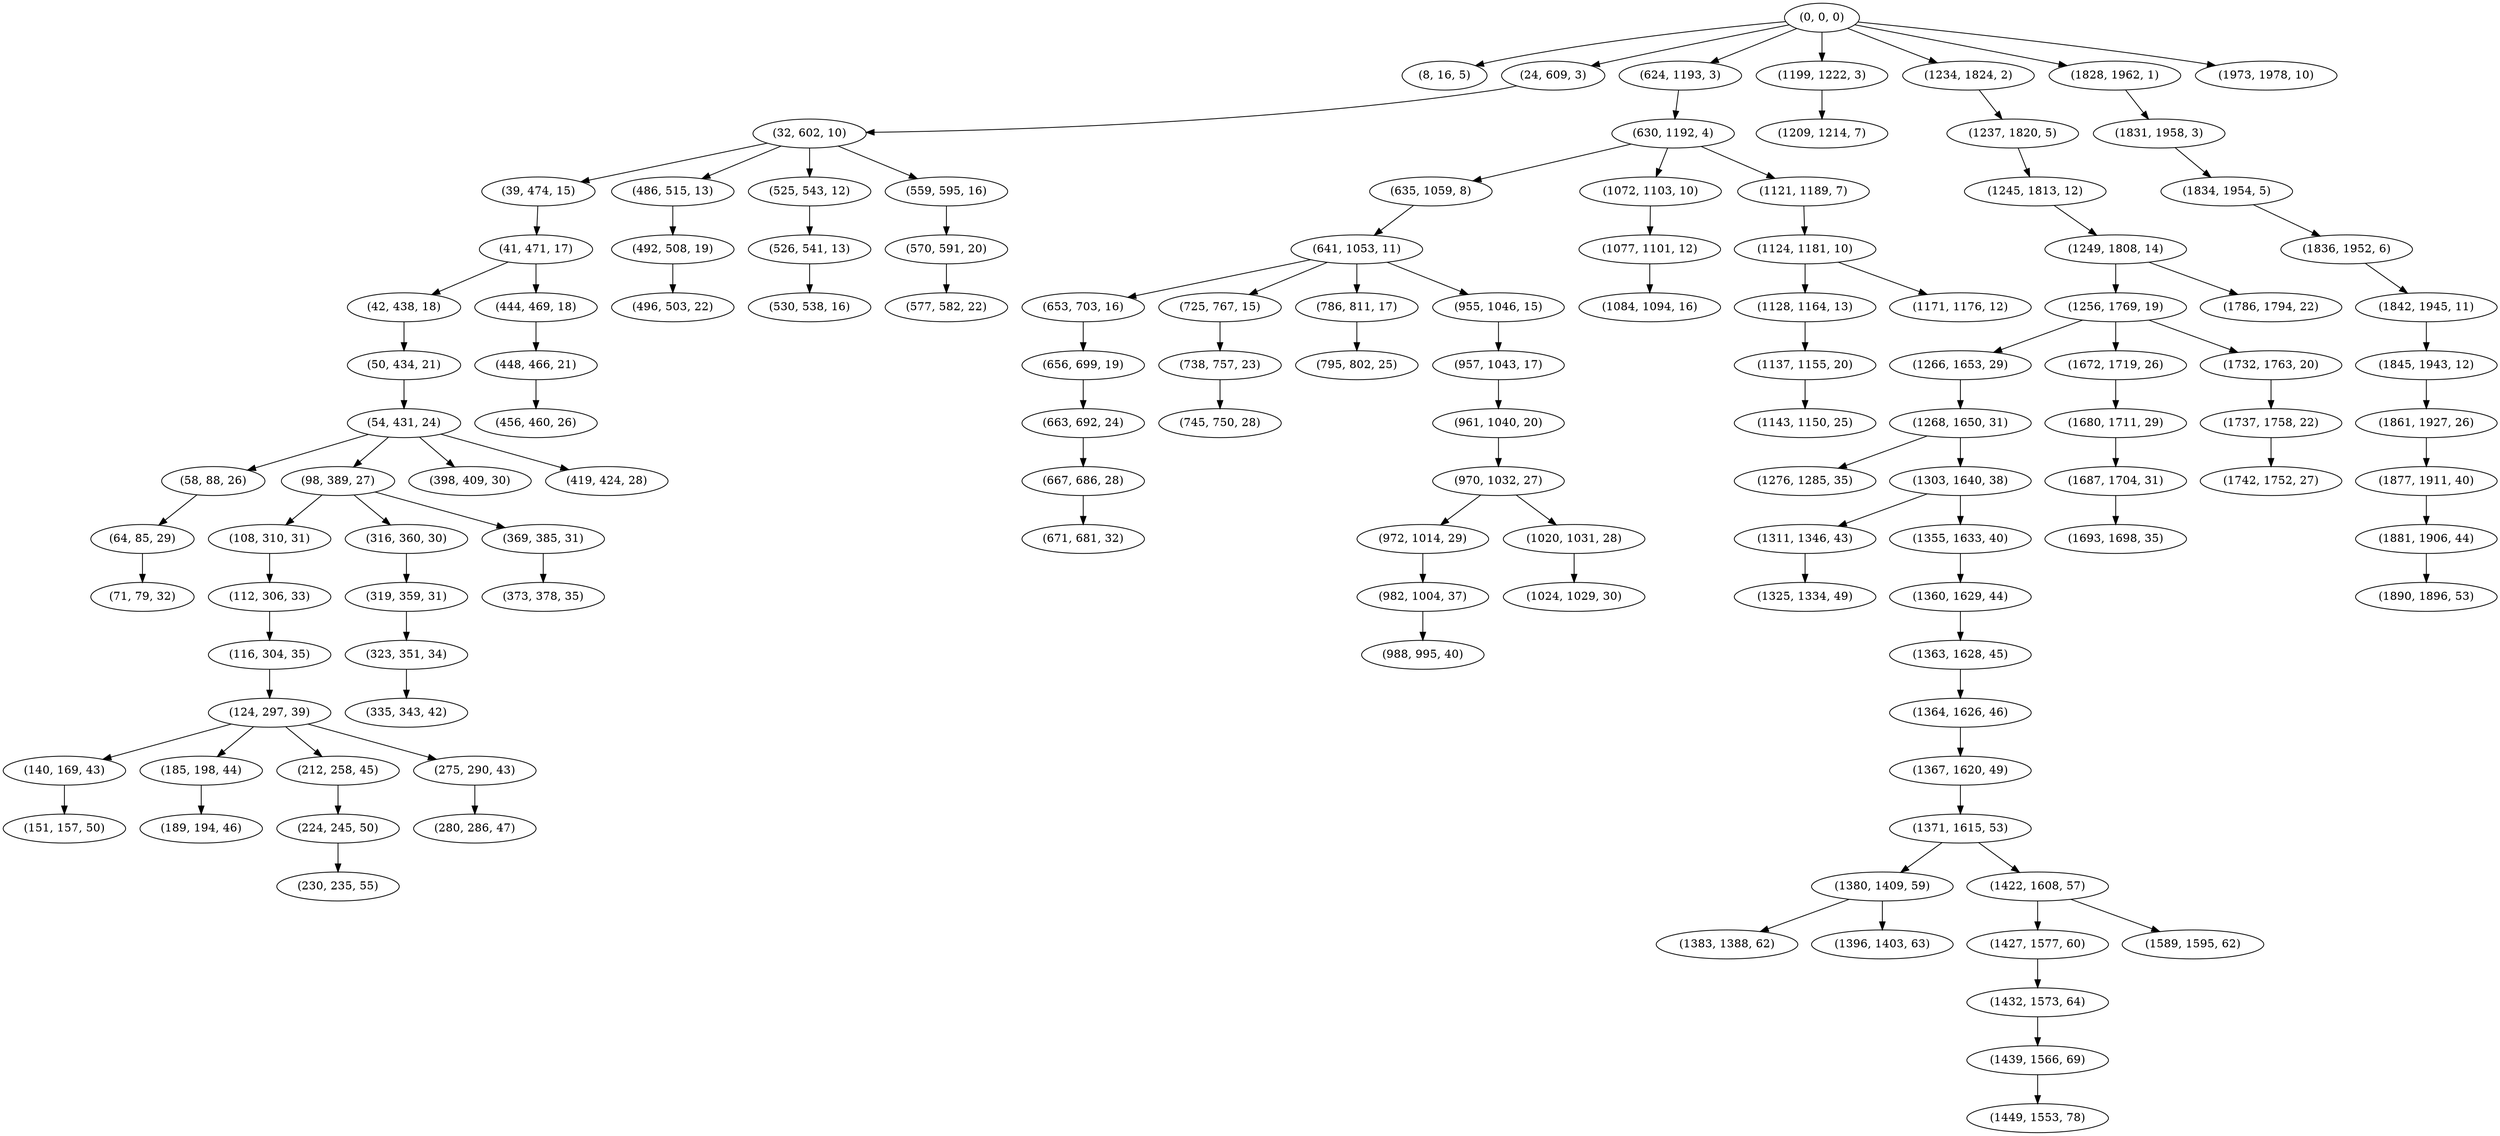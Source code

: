 digraph tree {
    "(0, 0, 0)";
    "(8, 16, 5)";
    "(24, 609, 3)";
    "(32, 602, 10)";
    "(39, 474, 15)";
    "(41, 471, 17)";
    "(42, 438, 18)";
    "(50, 434, 21)";
    "(54, 431, 24)";
    "(58, 88, 26)";
    "(64, 85, 29)";
    "(71, 79, 32)";
    "(98, 389, 27)";
    "(108, 310, 31)";
    "(112, 306, 33)";
    "(116, 304, 35)";
    "(124, 297, 39)";
    "(140, 169, 43)";
    "(151, 157, 50)";
    "(185, 198, 44)";
    "(189, 194, 46)";
    "(212, 258, 45)";
    "(224, 245, 50)";
    "(230, 235, 55)";
    "(275, 290, 43)";
    "(280, 286, 47)";
    "(316, 360, 30)";
    "(319, 359, 31)";
    "(323, 351, 34)";
    "(335, 343, 42)";
    "(369, 385, 31)";
    "(373, 378, 35)";
    "(398, 409, 30)";
    "(419, 424, 28)";
    "(444, 469, 18)";
    "(448, 466, 21)";
    "(456, 460, 26)";
    "(486, 515, 13)";
    "(492, 508, 19)";
    "(496, 503, 22)";
    "(525, 543, 12)";
    "(526, 541, 13)";
    "(530, 538, 16)";
    "(559, 595, 16)";
    "(570, 591, 20)";
    "(577, 582, 22)";
    "(624, 1193, 3)";
    "(630, 1192, 4)";
    "(635, 1059, 8)";
    "(641, 1053, 11)";
    "(653, 703, 16)";
    "(656, 699, 19)";
    "(663, 692, 24)";
    "(667, 686, 28)";
    "(671, 681, 32)";
    "(725, 767, 15)";
    "(738, 757, 23)";
    "(745, 750, 28)";
    "(786, 811, 17)";
    "(795, 802, 25)";
    "(955, 1046, 15)";
    "(957, 1043, 17)";
    "(961, 1040, 20)";
    "(970, 1032, 27)";
    "(972, 1014, 29)";
    "(982, 1004, 37)";
    "(988, 995, 40)";
    "(1020, 1031, 28)";
    "(1024, 1029, 30)";
    "(1072, 1103, 10)";
    "(1077, 1101, 12)";
    "(1084, 1094, 16)";
    "(1121, 1189, 7)";
    "(1124, 1181, 10)";
    "(1128, 1164, 13)";
    "(1137, 1155, 20)";
    "(1143, 1150, 25)";
    "(1171, 1176, 12)";
    "(1199, 1222, 3)";
    "(1209, 1214, 7)";
    "(1234, 1824, 2)";
    "(1237, 1820, 5)";
    "(1245, 1813, 12)";
    "(1249, 1808, 14)";
    "(1256, 1769, 19)";
    "(1266, 1653, 29)";
    "(1268, 1650, 31)";
    "(1276, 1285, 35)";
    "(1303, 1640, 38)";
    "(1311, 1346, 43)";
    "(1325, 1334, 49)";
    "(1355, 1633, 40)";
    "(1360, 1629, 44)";
    "(1363, 1628, 45)";
    "(1364, 1626, 46)";
    "(1367, 1620, 49)";
    "(1371, 1615, 53)";
    "(1380, 1409, 59)";
    "(1383, 1388, 62)";
    "(1396, 1403, 63)";
    "(1422, 1608, 57)";
    "(1427, 1577, 60)";
    "(1432, 1573, 64)";
    "(1439, 1566, 69)";
    "(1449, 1553, 78)";
    "(1589, 1595, 62)";
    "(1672, 1719, 26)";
    "(1680, 1711, 29)";
    "(1687, 1704, 31)";
    "(1693, 1698, 35)";
    "(1732, 1763, 20)";
    "(1737, 1758, 22)";
    "(1742, 1752, 27)";
    "(1786, 1794, 22)";
    "(1828, 1962, 1)";
    "(1831, 1958, 3)";
    "(1834, 1954, 5)";
    "(1836, 1952, 6)";
    "(1842, 1945, 11)";
    "(1845, 1943, 12)";
    "(1861, 1927, 26)";
    "(1877, 1911, 40)";
    "(1881, 1906, 44)";
    "(1890, 1896, 53)";
    "(1973, 1978, 10)";
    "(0, 0, 0)" -> "(8, 16, 5)";
    "(0, 0, 0)" -> "(24, 609, 3)";
    "(0, 0, 0)" -> "(624, 1193, 3)";
    "(0, 0, 0)" -> "(1199, 1222, 3)";
    "(0, 0, 0)" -> "(1234, 1824, 2)";
    "(0, 0, 0)" -> "(1828, 1962, 1)";
    "(0, 0, 0)" -> "(1973, 1978, 10)";
    "(24, 609, 3)" -> "(32, 602, 10)";
    "(32, 602, 10)" -> "(39, 474, 15)";
    "(32, 602, 10)" -> "(486, 515, 13)";
    "(32, 602, 10)" -> "(525, 543, 12)";
    "(32, 602, 10)" -> "(559, 595, 16)";
    "(39, 474, 15)" -> "(41, 471, 17)";
    "(41, 471, 17)" -> "(42, 438, 18)";
    "(41, 471, 17)" -> "(444, 469, 18)";
    "(42, 438, 18)" -> "(50, 434, 21)";
    "(50, 434, 21)" -> "(54, 431, 24)";
    "(54, 431, 24)" -> "(58, 88, 26)";
    "(54, 431, 24)" -> "(98, 389, 27)";
    "(54, 431, 24)" -> "(398, 409, 30)";
    "(54, 431, 24)" -> "(419, 424, 28)";
    "(58, 88, 26)" -> "(64, 85, 29)";
    "(64, 85, 29)" -> "(71, 79, 32)";
    "(98, 389, 27)" -> "(108, 310, 31)";
    "(98, 389, 27)" -> "(316, 360, 30)";
    "(98, 389, 27)" -> "(369, 385, 31)";
    "(108, 310, 31)" -> "(112, 306, 33)";
    "(112, 306, 33)" -> "(116, 304, 35)";
    "(116, 304, 35)" -> "(124, 297, 39)";
    "(124, 297, 39)" -> "(140, 169, 43)";
    "(124, 297, 39)" -> "(185, 198, 44)";
    "(124, 297, 39)" -> "(212, 258, 45)";
    "(124, 297, 39)" -> "(275, 290, 43)";
    "(140, 169, 43)" -> "(151, 157, 50)";
    "(185, 198, 44)" -> "(189, 194, 46)";
    "(212, 258, 45)" -> "(224, 245, 50)";
    "(224, 245, 50)" -> "(230, 235, 55)";
    "(275, 290, 43)" -> "(280, 286, 47)";
    "(316, 360, 30)" -> "(319, 359, 31)";
    "(319, 359, 31)" -> "(323, 351, 34)";
    "(323, 351, 34)" -> "(335, 343, 42)";
    "(369, 385, 31)" -> "(373, 378, 35)";
    "(444, 469, 18)" -> "(448, 466, 21)";
    "(448, 466, 21)" -> "(456, 460, 26)";
    "(486, 515, 13)" -> "(492, 508, 19)";
    "(492, 508, 19)" -> "(496, 503, 22)";
    "(525, 543, 12)" -> "(526, 541, 13)";
    "(526, 541, 13)" -> "(530, 538, 16)";
    "(559, 595, 16)" -> "(570, 591, 20)";
    "(570, 591, 20)" -> "(577, 582, 22)";
    "(624, 1193, 3)" -> "(630, 1192, 4)";
    "(630, 1192, 4)" -> "(635, 1059, 8)";
    "(630, 1192, 4)" -> "(1072, 1103, 10)";
    "(630, 1192, 4)" -> "(1121, 1189, 7)";
    "(635, 1059, 8)" -> "(641, 1053, 11)";
    "(641, 1053, 11)" -> "(653, 703, 16)";
    "(641, 1053, 11)" -> "(725, 767, 15)";
    "(641, 1053, 11)" -> "(786, 811, 17)";
    "(641, 1053, 11)" -> "(955, 1046, 15)";
    "(653, 703, 16)" -> "(656, 699, 19)";
    "(656, 699, 19)" -> "(663, 692, 24)";
    "(663, 692, 24)" -> "(667, 686, 28)";
    "(667, 686, 28)" -> "(671, 681, 32)";
    "(725, 767, 15)" -> "(738, 757, 23)";
    "(738, 757, 23)" -> "(745, 750, 28)";
    "(786, 811, 17)" -> "(795, 802, 25)";
    "(955, 1046, 15)" -> "(957, 1043, 17)";
    "(957, 1043, 17)" -> "(961, 1040, 20)";
    "(961, 1040, 20)" -> "(970, 1032, 27)";
    "(970, 1032, 27)" -> "(972, 1014, 29)";
    "(970, 1032, 27)" -> "(1020, 1031, 28)";
    "(972, 1014, 29)" -> "(982, 1004, 37)";
    "(982, 1004, 37)" -> "(988, 995, 40)";
    "(1020, 1031, 28)" -> "(1024, 1029, 30)";
    "(1072, 1103, 10)" -> "(1077, 1101, 12)";
    "(1077, 1101, 12)" -> "(1084, 1094, 16)";
    "(1121, 1189, 7)" -> "(1124, 1181, 10)";
    "(1124, 1181, 10)" -> "(1128, 1164, 13)";
    "(1124, 1181, 10)" -> "(1171, 1176, 12)";
    "(1128, 1164, 13)" -> "(1137, 1155, 20)";
    "(1137, 1155, 20)" -> "(1143, 1150, 25)";
    "(1199, 1222, 3)" -> "(1209, 1214, 7)";
    "(1234, 1824, 2)" -> "(1237, 1820, 5)";
    "(1237, 1820, 5)" -> "(1245, 1813, 12)";
    "(1245, 1813, 12)" -> "(1249, 1808, 14)";
    "(1249, 1808, 14)" -> "(1256, 1769, 19)";
    "(1249, 1808, 14)" -> "(1786, 1794, 22)";
    "(1256, 1769, 19)" -> "(1266, 1653, 29)";
    "(1256, 1769, 19)" -> "(1672, 1719, 26)";
    "(1256, 1769, 19)" -> "(1732, 1763, 20)";
    "(1266, 1653, 29)" -> "(1268, 1650, 31)";
    "(1268, 1650, 31)" -> "(1276, 1285, 35)";
    "(1268, 1650, 31)" -> "(1303, 1640, 38)";
    "(1303, 1640, 38)" -> "(1311, 1346, 43)";
    "(1303, 1640, 38)" -> "(1355, 1633, 40)";
    "(1311, 1346, 43)" -> "(1325, 1334, 49)";
    "(1355, 1633, 40)" -> "(1360, 1629, 44)";
    "(1360, 1629, 44)" -> "(1363, 1628, 45)";
    "(1363, 1628, 45)" -> "(1364, 1626, 46)";
    "(1364, 1626, 46)" -> "(1367, 1620, 49)";
    "(1367, 1620, 49)" -> "(1371, 1615, 53)";
    "(1371, 1615, 53)" -> "(1380, 1409, 59)";
    "(1371, 1615, 53)" -> "(1422, 1608, 57)";
    "(1380, 1409, 59)" -> "(1383, 1388, 62)";
    "(1380, 1409, 59)" -> "(1396, 1403, 63)";
    "(1422, 1608, 57)" -> "(1427, 1577, 60)";
    "(1422, 1608, 57)" -> "(1589, 1595, 62)";
    "(1427, 1577, 60)" -> "(1432, 1573, 64)";
    "(1432, 1573, 64)" -> "(1439, 1566, 69)";
    "(1439, 1566, 69)" -> "(1449, 1553, 78)";
    "(1672, 1719, 26)" -> "(1680, 1711, 29)";
    "(1680, 1711, 29)" -> "(1687, 1704, 31)";
    "(1687, 1704, 31)" -> "(1693, 1698, 35)";
    "(1732, 1763, 20)" -> "(1737, 1758, 22)";
    "(1737, 1758, 22)" -> "(1742, 1752, 27)";
    "(1828, 1962, 1)" -> "(1831, 1958, 3)";
    "(1831, 1958, 3)" -> "(1834, 1954, 5)";
    "(1834, 1954, 5)" -> "(1836, 1952, 6)";
    "(1836, 1952, 6)" -> "(1842, 1945, 11)";
    "(1842, 1945, 11)" -> "(1845, 1943, 12)";
    "(1845, 1943, 12)" -> "(1861, 1927, 26)";
    "(1861, 1927, 26)" -> "(1877, 1911, 40)";
    "(1877, 1911, 40)" -> "(1881, 1906, 44)";
    "(1881, 1906, 44)" -> "(1890, 1896, 53)";
}
